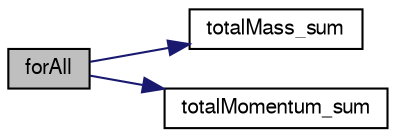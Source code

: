 digraph "forAll"
{
  bgcolor="transparent";
  edge [fontname="FreeSans",fontsize="10",labelfontname="FreeSans",labelfontsize="10"];
  node [fontname="FreeSans",fontsize="10",shape=record];
  rankdir="LR";
  Node1 [label="forAll",height=0.2,width=0.4,color="black", fillcolor="grey75", style="filled" fontcolor="black"];
  Node1 -> Node2 [color="midnightblue",fontsize="10",style="solid",fontname="FreeSans"];
  Node2 [label="totalMass_sum",height=0.2,width=0.4,color="black",URL="$a06428.html#af372c0a9235bbf4eed4cf985ffc4b1a3"];
  Node1 -> Node3 [color="midnightblue",fontsize="10",style="solid",fontname="FreeSans"];
  Node3 [label="totalMomentum_sum",height=0.2,width=0.4,color="black",URL="$a06428.html#ae2efb686947fe0df445742f20fe03668"];
}
